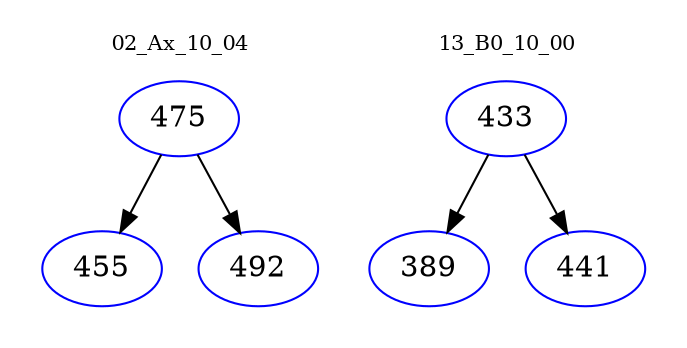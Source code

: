 digraph{
subgraph cluster_0 {
color = white
label = "02_Ax_10_04";
fontsize=10;
T0_475 [label="475", color="blue"]
T0_475 -> T0_455 [color="black"]
T0_455 [label="455", color="blue"]
T0_475 -> T0_492 [color="black"]
T0_492 [label="492", color="blue"]
}
subgraph cluster_1 {
color = white
label = "13_B0_10_00";
fontsize=10;
T1_433 [label="433", color="blue"]
T1_433 -> T1_389 [color="black"]
T1_389 [label="389", color="blue"]
T1_433 -> T1_441 [color="black"]
T1_441 [label="441", color="blue"]
}
}
